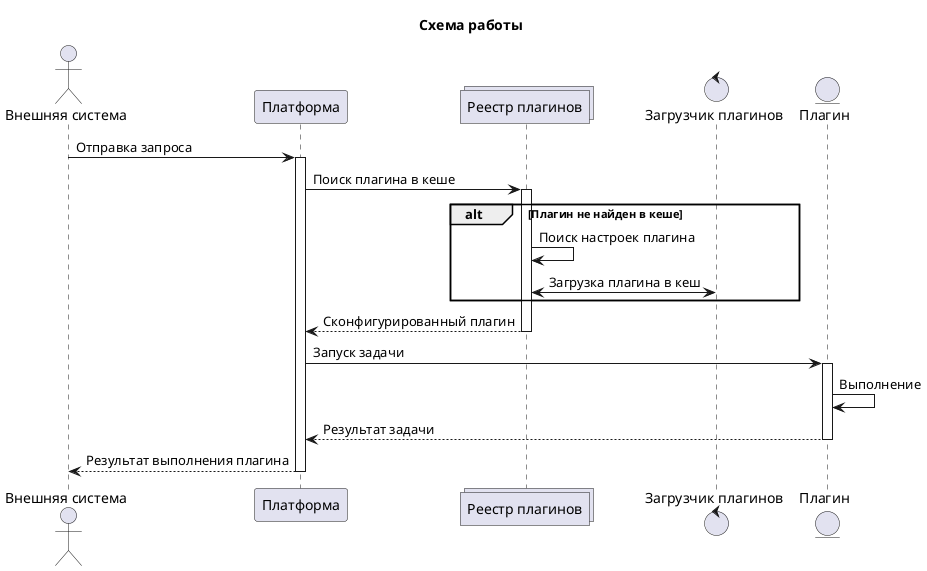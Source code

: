 @startuml

actor "Внешняя система" as client
participant "Платформа" as platform
collections "Реестр плагинов" as registry
control "Загрузчик плагинов" as loader
entity "Плагин" as plugin

title Схема работы

client -> platform : Отправка запроса
activate platform

platform -> registry: Поиск плагина в кеше
activate registry
alt Плагин не найден в кеше
    registry -> registry: Поиск настроек плагина
    registry <-> loader: Загрузка плагина в кеш
end
return Сконфигурированный плагин

platform -> plugin : Запуск задачи
activate plugin
    plugin -> plugin : Выполнение
return Результат задачи

return Результат выполнения плагина

@enduml
